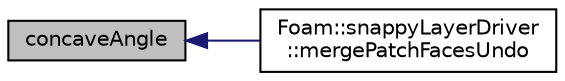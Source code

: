 digraph "concaveAngle"
{
  bgcolor="transparent";
  edge [fontname="Helvetica",fontsize="10",labelfontname="Helvetica",labelfontsize="10"];
  node [fontname="Helvetica",fontsize="10",shape=record];
  rankdir="LR";
  Node1 [label="concaveAngle",height=0.2,width=0.4,color="black", fillcolor="grey75", style="filled" fontcolor="black"];
  Node1 -> Node2 [dir="back",color="midnightblue",fontsize="10",style="solid",fontname="Helvetica"];
  Node2 [label="Foam::snappyLayerDriver\l::mergePatchFacesUndo",height=0.2,width=0.4,color="black",URL="$classFoam_1_1snappyLayerDriver.html#aa565e230938f5df3de8ccd3e14c39da8",tooltip="Merge patch faces on same cell. "];
}
